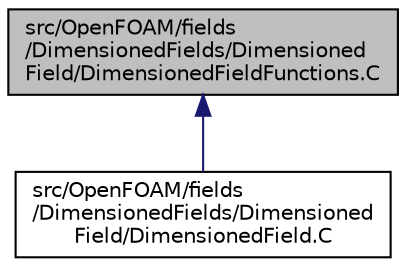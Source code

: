 digraph "src/OpenFOAM/fields/DimensionedFields/DimensionedField/DimensionedFieldFunctions.C"
{
  bgcolor="transparent";
  edge [fontname="Helvetica",fontsize="10",labelfontname="Helvetica",labelfontsize="10"];
  node [fontname="Helvetica",fontsize="10",shape=record];
  Node1 [label="src/OpenFOAM/fields\l/DimensionedFields/Dimensioned\lField/DimensionedFieldFunctions.C",height=0.2,width=0.4,color="black", fillcolor="grey75", style="filled" fontcolor="black"];
  Node1 -> Node2 [dir="back",color="midnightblue",fontsize="10",style="solid",fontname="Helvetica"];
  Node2 [label="src/OpenFOAM/fields\l/DimensionedFields/Dimensioned\lField/DimensionedField.C",height=0.2,width=0.4,color="black",URL="$DimensionedField_8C.html"];
}
